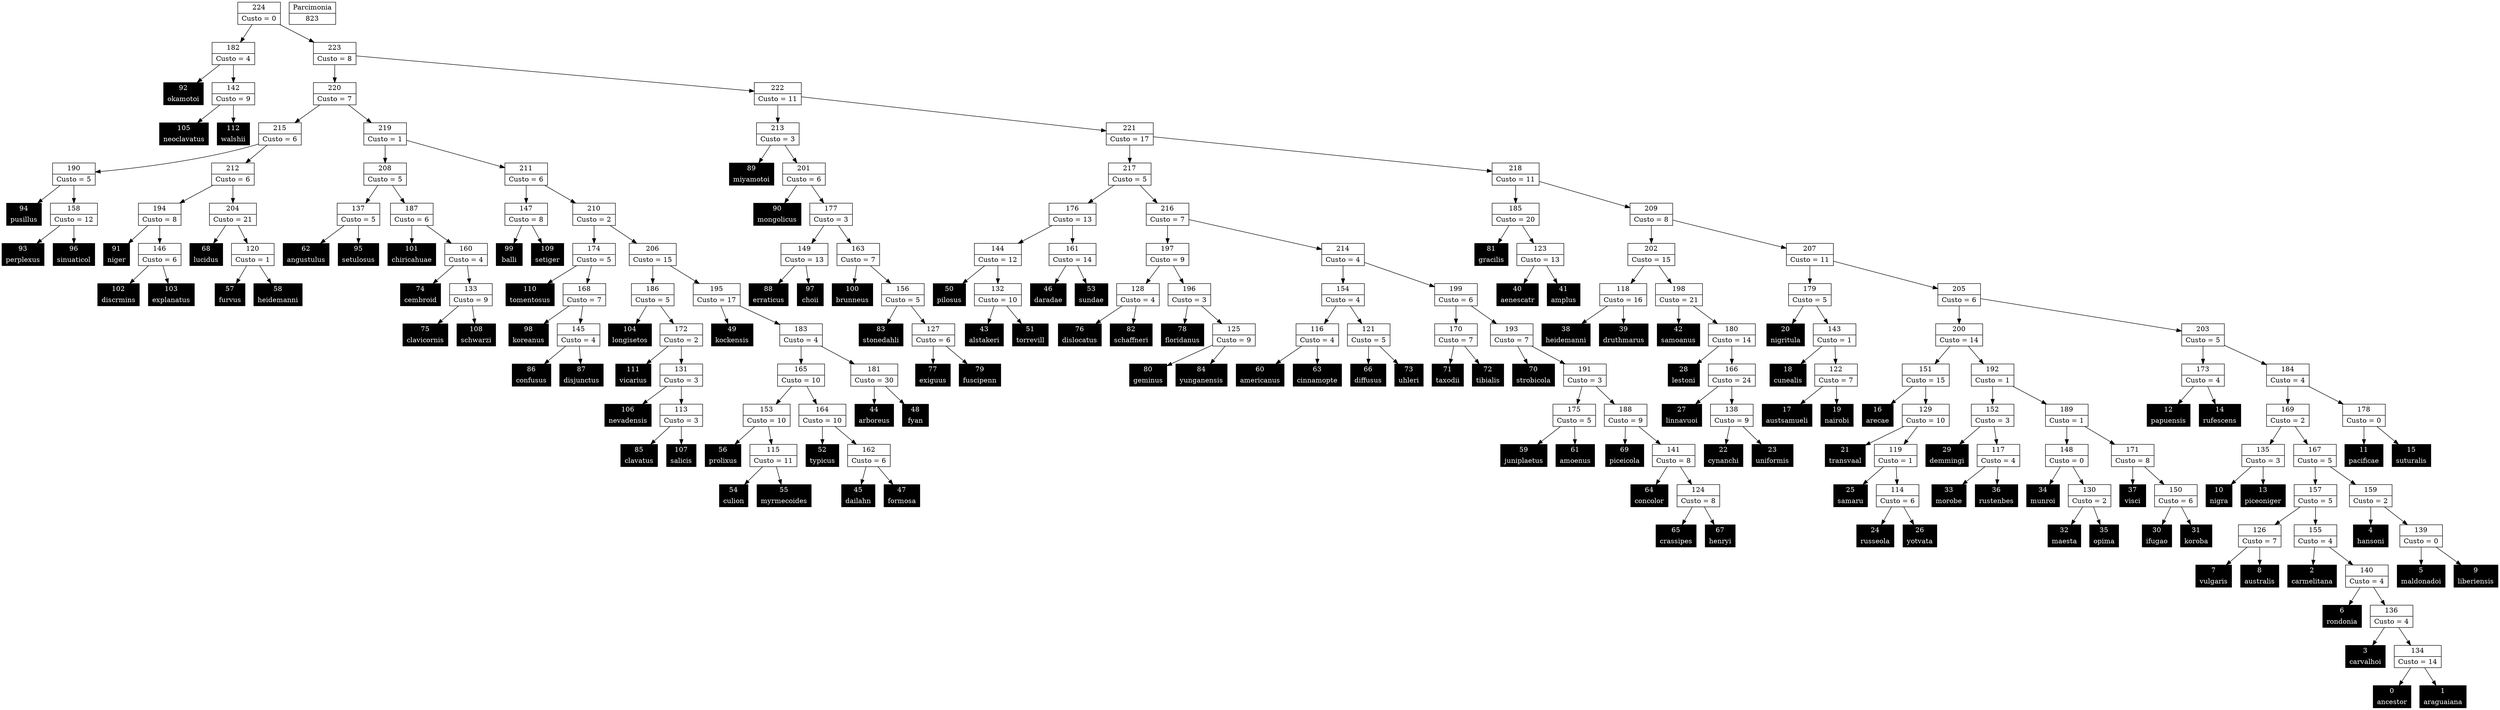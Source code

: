 Digraph G {
0 [shape="record", label="{0 | ancestor}",style=filled, color=black, fontcolor=white,fontsize=14, height=0.5]
1 [shape="record", label="{1 | araguaiana}",style=filled, color=black, fontcolor=white,fontsize=14, height=0.5]
2 [shape="record", label="{2 | carmelitana}",style=filled, color=black, fontcolor=white,fontsize=14, height=0.5]
3 [shape="record", label="{3 | carvalhoi}",style=filled, color=black, fontcolor=white,fontsize=14, height=0.5]
4 [shape="record", label="{4 | hansoni}",style=filled, color=black, fontcolor=white,fontsize=14, height=0.5]
5 [shape="record", label="{5 | maldonadoi}",style=filled, color=black, fontcolor=white,fontsize=14, height=0.5]
6 [shape="record", label="{6 | rondonia}",style=filled, color=black, fontcolor=white,fontsize=14, height=0.5]
7 [shape="record", label="{7 | vulgaris}",style=filled, color=black, fontcolor=white,fontsize=14, height=0.5]
8 [shape="record", label="{8 | australis}",style=filled, color=black, fontcolor=white,fontsize=14, height=0.5]
9 [shape="record", label="{9 | liberiensis}",style=filled, color=black, fontcolor=white,fontsize=14, height=0.5]
10 [shape="record", label="{10 | nigra}",style=filled, color=black, fontcolor=white,fontsize=14, height=0.5]
11 [shape="record", label="{11 | pacificae}",style=filled, color=black, fontcolor=white,fontsize=14, height=0.5]
12 [shape="record", label="{12 | papuensis}",style=filled, color=black, fontcolor=white,fontsize=14, height=0.5]
13 [shape="record", label="{13 | piceoniger}",style=filled, color=black, fontcolor=white,fontsize=14, height=0.5]
14 [shape="record", label="{14 | rufescens}",style=filled, color=black, fontcolor=white,fontsize=14, height=0.5]
15 [shape="record", label="{15 | suturalis}",style=filled, color=black, fontcolor=white,fontsize=14, height=0.5]
16 [shape="record", label="{16 | arecae}",style=filled, color=black, fontcolor=white,fontsize=14, height=0.5]
17 [shape="record", label="{17 | austsamueli}",style=filled, color=black, fontcolor=white,fontsize=14, height=0.5]
18 [shape="record", label="{18 | cunealis}",style=filled, color=black, fontcolor=white,fontsize=14, height=0.5]
19 [shape="record", label="{19 | nairobi}",style=filled, color=black, fontcolor=white,fontsize=14, height=0.5]
20 [shape="record", label="{20 | nigritula}",style=filled, color=black, fontcolor=white,fontsize=14, height=0.5]
21 [shape="record", label="{21 | transvaal}",style=filled, color=black, fontcolor=white,fontsize=14, height=0.5]
22 [shape="record", label="{22 | cynanchi}",style=filled, color=black, fontcolor=white,fontsize=14, height=0.5]
23 [shape="record", label="{23 | uniformis}",style=filled, color=black, fontcolor=white,fontsize=14, height=0.5]
24 [shape="record", label="{24 | russeola}",style=filled, color=black, fontcolor=white,fontsize=14, height=0.5]
25 [shape="record", label="{25 | samaru}",style=filled, color=black, fontcolor=white,fontsize=14, height=0.5]
26 [shape="record", label="{26 | yotvata}",style=filled, color=black, fontcolor=white,fontsize=14, height=0.5]
27 [shape="record", label="{27 | linnavuoi}",style=filled, color=black, fontcolor=white,fontsize=14, height=0.5]
28 [shape="record", label="{28 | lestoni}",style=filled, color=black, fontcolor=white,fontsize=14, height=0.5]
29 [shape="record", label="{29 | demmingi}",style=filled, color=black, fontcolor=white,fontsize=14, height=0.5]
30 [shape="record", label="{30 | ifugao}",style=filled, color=black, fontcolor=white,fontsize=14, height=0.5]
31 [shape="record", label="{31 | koroba}",style=filled, color=black, fontcolor=white,fontsize=14, height=0.5]
32 [shape="record", label="{32 | maesta}",style=filled, color=black, fontcolor=white,fontsize=14, height=0.5]
33 [shape="record", label="{33 | morobe}",style=filled, color=black, fontcolor=white,fontsize=14, height=0.5]
34 [shape="record", label="{34 | munroi}",style=filled, color=black, fontcolor=white,fontsize=14, height=0.5]
35 [shape="record", label="{35 | opima}",style=filled, color=black, fontcolor=white,fontsize=14, height=0.5]
36 [shape="record", label="{36 | rustenbes}",style=filled, color=black, fontcolor=white,fontsize=14, height=0.5]
37 [shape="record", label="{37 | visci}",style=filled, color=black, fontcolor=white,fontsize=14, height=0.5]
38 [shape="record", label="{38 | heidemanni}",style=filled, color=black, fontcolor=white,fontsize=14, height=0.5]
39 [shape="record", label="{39 | druthmarus}",style=filled, color=black, fontcolor=white,fontsize=14, height=0.5]
40 [shape="record", label="{40 | aenescatr}",style=filled, color=black, fontcolor=white,fontsize=14, height=0.5]
41 [shape="record", label="{41 | amplus}",style=filled, color=black, fontcolor=white,fontsize=14, height=0.5]
42 [shape="record", label="{42 | samoanus}",style=filled, color=black, fontcolor=white,fontsize=14, height=0.5]
43 [shape="record", label="{43 | alstakeri}",style=filled, color=black, fontcolor=white,fontsize=14, height=0.5]
44 [shape="record", label="{44 | arboreus}",style=filled, color=black, fontcolor=white,fontsize=14, height=0.5]
45 [shape="record", label="{45 | dailahn}",style=filled, color=black, fontcolor=white,fontsize=14, height=0.5]
46 [shape="record", label="{46 | daradae}",style=filled, color=black, fontcolor=white,fontsize=14, height=0.5]
47 [shape="record", label="{47 | formosa}",style=filled, color=black, fontcolor=white,fontsize=14, height=0.5]
48 [shape="record", label="{48 | fyan}",style=filled, color=black, fontcolor=white,fontsize=14, height=0.5]
49 [shape="record", label="{49 | kockensis}",style=filled, color=black, fontcolor=white,fontsize=14, height=0.5]
50 [shape="record", label="{50 | pilosus}",style=filled, color=black, fontcolor=white,fontsize=14, height=0.5]
51 [shape="record", label="{51 | torrevill}",style=filled, color=black, fontcolor=white,fontsize=14, height=0.5]
52 [shape="record", label="{52 | typicus}",style=filled, color=black, fontcolor=white,fontsize=14, height=0.5]
53 [shape="record", label="{53 | sundae}",style=filled, color=black, fontcolor=white,fontsize=14, height=0.5]
54 [shape="record", label="{54 | culion}",style=filled, color=black, fontcolor=white,fontsize=14, height=0.5]
55 [shape="record", label="{55 | myrmecoides}",style=filled, color=black, fontcolor=white,fontsize=14, height=0.5]
56 [shape="record", label="{56 | prolixus}",style=filled, color=black, fontcolor=white,fontsize=14, height=0.5]
57 [shape="record", label="{57 | furvus}",style=filled, color=black, fontcolor=white,fontsize=14, height=0.5]
58 [shape="record", label="{58 | heidemanni}",style=filled, color=black, fontcolor=white,fontsize=14, height=0.5]
59 [shape="record", label="{59 | juniplaetus}",style=filled, color=black, fontcolor=white,fontsize=14, height=0.5]
60 [shape="record", label="{60 | americanus}",style=filled, color=black, fontcolor=white,fontsize=14, height=0.5]
61 [shape="record", label="{61 | amoenus}",style=filled, color=black, fontcolor=white,fontsize=14, height=0.5]
62 [shape="record", label="{62 | angustulus}",style=filled, color=black, fontcolor=white,fontsize=14, height=0.5]
63 [shape="record", label="{63 | cinnamopte}",style=filled, color=black, fontcolor=white,fontsize=14, height=0.5]
64 [shape="record", label="{64 | concolor}",style=filled, color=black, fontcolor=white,fontsize=14, height=0.5]
65 [shape="record", label="{65 | crassipes}",style=filled, color=black, fontcolor=white,fontsize=14, height=0.5]
66 [shape="record", label="{66 | diffusus}",style=filled, color=black, fontcolor=white,fontsize=14, height=0.5]
67 [shape="record", label="{67 | henryi}",style=filled, color=black, fontcolor=white,fontsize=14, height=0.5]
68 [shape="record", label="{68 | lucidus}",style=filled, color=black, fontcolor=white,fontsize=14, height=0.5]
69 [shape="record", label="{69 | piceicola}",style=filled, color=black, fontcolor=white,fontsize=14, height=0.5]
70 [shape="record", label="{70 | strobicola}",style=filled, color=black, fontcolor=white,fontsize=14, height=0.5]
71 [shape="record", label="{71 | taxodii}",style=filled, color=black, fontcolor=white,fontsize=14, height=0.5]
72 [shape="record", label="{72 | tibialis}",style=filled, color=black, fontcolor=white,fontsize=14, height=0.5]
73 [shape="record", label="{73 | uhleri}",style=filled, color=black, fontcolor=white,fontsize=14, height=0.5]
74 [shape="record", label="{74 | cembroid}",style=filled, color=black, fontcolor=white,fontsize=14, height=0.5]
75 [shape="record", label="{75 | clavicornis}",style=filled, color=black, fontcolor=white,fontsize=14, height=0.5]
76 [shape="record", label="{76 | dislocatus}",style=filled, color=black, fontcolor=white,fontsize=14, height=0.5]
77 [shape="record", label="{77 | exiguus}",style=filled, color=black, fontcolor=white,fontsize=14, height=0.5]
78 [shape="record", label="{78 | floridanus}",style=filled, color=black, fontcolor=white,fontsize=14, height=0.5]
79 [shape="record", label="{79 | fuscipenn}",style=filled, color=black, fontcolor=white,fontsize=14, height=0.5]
80 [shape="record", label="{80 | geminus}",style=filled, color=black, fontcolor=white,fontsize=14, height=0.5]
81 [shape="record", label="{81 | gracilis}",style=filled, color=black, fontcolor=white,fontsize=14, height=0.5]
82 [shape="record", label="{82 | schaffneri}",style=filled, color=black, fontcolor=white,fontsize=14, height=0.5]
83 [shape="record", label="{83 | stonedahli}",style=filled, color=black, fontcolor=white,fontsize=14, height=0.5]
84 [shape="record", label="{84 | yunganensis}",style=filled, color=black, fontcolor=white,fontsize=14, height=0.5]
85 [shape="record", label="{85 | clavatus}",style=filled, color=black, fontcolor=white,fontsize=14, height=0.5]
86 [shape="record", label="{86 | confusus}",style=filled, color=black, fontcolor=white,fontsize=14, height=0.5]
87 [shape="record", label="{87 | disjunctus}",style=filled, color=black, fontcolor=white,fontsize=14, height=0.5]
88 [shape="record", label="{88 | erraticus}",style=filled, color=black, fontcolor=white,fontsize=14, height=0.5]
89 [shape="record", label="{89 | miyamotoi}",style=filled, color=black, fontcolor=white,fontsize=14, height=0.5]
90 [shape="record", label="{90 | mongolicus}",style=filled, color=black, fontcolor=white,fontsize=14, height=0.5]
91 [shape="record", label="{91 | niger}",style=filled, color=black, fontcolor=white,fontsize=14, height=0.5]
92 [shape="record", label="{92 | okamotoi}",style=filled, color=black, fontcolor=white,fontsize=14, height=0.5]
93 [shape="record", label="{93 | perplexus}",style=filled, color=black, fontcolor=white,fontsize=14, height=0.5]
94 [shape="record", label="{94 | pusillus}",style=filled, color=black, fontcolor=white,fontsize=14, height=0.5]
95 [shape="record", label="{95 | setulosus}",style=filled, color=black, fontcolor=white,fontsize=14, height=0.5]
96 [shape="record", label="{96 | sinuaticol}",style=filled, color=black, fontcolor=white,fontsize=14, height=0.5]
97 [shape="record", label="{97 | choii}",style=filled, color=black, fontcolor=white,fontsize=14, height=0.5]
98 [shape="record", label="{98 | koreanus}",style=filled, color=black, fontcolor=white,fontsize=14, height=0.5]
99 [shape="record", label="{99 | balli}",style=filled, color=black, fontcolor=white,fontsize=14, height=0.5]
100 [shape="record", label="{100 | brunneus}",style=filled, color=black, fontcolor=white,fontsize=14, height=0.5]
101 [shape="record", label="{101 | chiricahuae}",style=filled, color=black, fontcolor=white,fontsize=14, height=0.5]
102 [shape="record", label="{102 | discrmins}",style=filled, color=black, fontcolor=white,fontsize=14, height=0.5]
103 [shape="record", label="{103 | explanatus}",style=filled, color=black, fontcolor=white,fontsize=14, height=0.5]
104 [shape="record", label="{104 | longisetos}",style=filled, color=black, fontcolor=white,fontsize=14, height=0.5]
105 [shape="record", label="{105 | neoclavatus}",style=filled, color=black, fontcolor=white,fontsize=14, height=0.5]
106 [shape="record", label="{106 | nevadensis}",style=filled, color=black, fontcolor=white,fontsize=14, height=0.5]
107 [shape="record", label="{107 | salicis}",style=filled, color=black, fontcolor=white,fontsize=14, height=0.5]
108 [shape="record", label="{108 | schwarzi}",style=filled, color=black, fontcolor=white,fontsize=14, height=0.5]
109 [shape="record", label="{109 | setiger}",style=filled, color=black, fontcolor=white,fontsize=14, height=0.5]
110 [shape="record", label="{110 | tomentosus}",style=filled, color=black, fontcolor=white,fontsize=14, height=0.5]
111 [shape="record", label="{111 | vicarius}",style=filled, color=black, fontcolor=white,fontsize=14, height=0.5]
112 [shape="record", label="{112 | walshii}",style=filled, color=black, fontcolor=white,fontsize=14, height=0.5]
113 [shape="record", label="{113|Custo = 3}"]
114 [shape="record", label="{114|Custo = 6}"]
115 [shape="record", label="{115|Custo = 11}"]
116 [shape="record", label="{116|Custo = 4}"]
117 [shape="record", label="{117|Custo = 4}"]
118 [shape="record", label="{118|Custo = 16}"]
119 [shape="record", label="{119|Custo = 1}"]
120 [shape="record", label="{120|Custo = 1}"]
121 [shape="record", label="{121|Custo = 5}"]
122 [shape="record", label="{122|Custo = 7}"]
123 [shape="record", label="{123|Custo = 13}"]
124 [shape="record", label="{124|Custo = 8}"]
125 [shape="record", label="{125|Custo = 9}"]
126 [shape="record", label="{126|Custo = 7}"]
127 [shape="record", label="{127|Custo = 6}"]
128 [shape="record", label="{128|Custo = 4}"]
129 [shape="record", label="{129|Custo = 10}"]
130 [shape="record", label="{130|Custo = 2}"]
131 [shape="record", label="{131|Custo = 3}"]
132 [shape="record", label="{132|Custo = 10}"]
133 [shape="record", label="{133|Custo = 9}"]
134 [shape="record", label="{134|Custo = 14}"]
135 [shape="record", label="{135|Custo = 3}"]
136 [shape="record", label="{136|Custo = 4}"]
137 [shape="record", label="{137|Custo = 5}"]
138 [shape="record", label="{138|Custo = 9}"]
139 [shape="record", label="{139|Custo = 0}"]
140 [shape="record", label="{140|Custo = 4}"]
141 [shape="record", label="{141|Custo = 8}"]
142 [shape="record", label="{142|Custo = 9}"]
143 [shape="record", label="{143|Custo = 1}"]
144 [shape="record", label="{144|Custo = 12}"]
145 [shape="record", label="{145|Custo = 4}"]
146 [shape="record", label="{146|Custo = 6}"]
147 [shape="record", label="{147|Custo = 8}"]
148 [shape="record", label="{148|Custo = 0}"]
149 [shape="record", label="{149|Custo = 13}"]
150 [shape="record", label="{150|Custo = 6}"]
151 [shape="record", label="{151|Custo = 15}"]
152 [shape="record", label="{152|Custo = 3}"]
153 [shape="record", label="{153|Custo = 10}"]
154 [shape="record", label="{154|Custo = 4}"]
155 [shape="record", label="{155|Custo = 4}"]
156 [shape="record", label="{156|Custo = 5}"]
157 [shape="record", label="{157|Custo = 5}"]
158 [shape="record", label="{158|Custo = 12}"]
159 [shape="record", label="{159|Custo = 2}"]
160 [shape="record", label="{160|Custo = 4}"]
161 [shape="record", label="{161|Custo = 14}"]
162 [shape="record", label="{162|Custo = 6}"]
163 [shape="record", label="{163|Custo = 7}"]
164 [shape="record", label="{164|Custo = 10}"]
165 [shape="record", label="{165|Custo = 10}"]
166 [shape="record", label="{166|Custo = 24}"]
167 [shape="record", label="{167|Custo = 5}"]
168 [shape="record", label="{168|Custo = 7}"]
169 [shape="record", label="{169|Custo = 2}"]
170 [shape="record", label="{170|Custo = 7}"]
171 [shape="record", label="{171|Custo = 8}"]
172 [shape="record", label="{172|Custo = 2}"]
173 [shape="record", label="{173|Custo = 4}"]
174 [shape="record", label="{174|Custo = 5}"]
175 [shape="record", label="{175|Custo = 5}"]
176 [shape="record", label="{176|Custo = 13}"]
177 [shape="record", label="{177|Custo = 3}"]
178 [shape="record", label="{178|Custo = 0}"]
179 [shape="record", label="{179|Custo = 5}"]
180 [shape="record", label="{180|Custo = 14}"]
181 [shape="record", label="{181|Custo = 30}"]
182 [shape="record", label="{182|Custo = 4}"]
183 [shape="record", label="{183|Custo = 4}"]
184 [shape="record", label="{184|Custo = 4}"]
185 [shape="record", label="{185|Custo = 20}"]
186 [shape="record", label="{186|Custo = 5}"]
187 [shape="record", label="{187|Custo = 6}"]
188 [shape="record", label="{188|Custo = 9}"]
189 [shape="record", label="{189|Custo = 1}"]
190 [shape="record", label="{190|Custo = 5}"]
191 [shape="record", label="{191|Custo = 3}"]
192 [shape="record", label="{192|Custo = 1}"]
193 [shape="record", label="{193|Custo = 7}"]
194 [shape="record", label="{194|Custo = 8}"]
195 [shape="record", label="{195|Custo = 17}"]
196 [shape="record", label="{196|Custo = 3}"]
197 [shape="record", label="{197|Custo = 9}"]
198 [shape="record", label="{198|Custo = 21}"]
199 [shape="record", label="{199|Custo = 6}"]
200 [shape="record", label="{200|Custo = 14}"]
201 [shape="record", label="{201|Custo = 6}"]
202 [shape="record", label="{202|Custo = 15}"]
203 [shape="record", label="{203|Custo = 5}"]
204 [shape="record", label="{204|Custo = 21}"]
205 [shape="record", label="{205|Custo = 6}"]
206 [shape="record", label="{206|Custo = 15}"]
207 [shape="record", label="{207|Custo = 11}"]
208 [shape="record", label="{208|Custo = 5}"]
209 [shape="record", label="{209|Custo = 8}"]
210 [shape="record", label="{210|Custo = 2}"]
211 [shape="record", label="{211|Custo = 6}"]
212 [shape="record", label="{212|Custo = 6}"]
213 [shape="record", label="{213|Custo = 3}"]
214 [shape="record", label="{214|Custo = 4}"]
215 [shape="record", label="{215|Custo = 6}"]
216 [shape="record", label="{216|Custo = 7}"]
217 [shape="record", label="{217|Custo = 5}"]
218 [shape="record", label="{218|Custo = 11}"]
219 [shape="record", label="{219|Custo = 1}"]
220 [shape="record", label="{220|Custo = 7}"]
221 [shape="record", label="{221|Custo = 17}"]
222 [shape="record", label="{222|Custo = 11}"]
223 [shape="record", label="{223|Custo = 8}"]
224 [shape="record", label="{224|Custo = 0}"]

113->107
113->85
114->26
114->24
115->55
115->54
116->63
116->60
117->36
117->33
118->39
118->38
119->114
119->25
120->58
120->57
121->73
121->66
122->19
122->17
123->41
123->40
124->67
124->65
125->84
125->80
126->8
126->7
127->79
127->77
128->82
128->76
129->119
129->21
130->35
130->32
131->113
131->106
132->51
132->43
133->108
133->75
134->1
134->0
135->13
135->10
136->134
136->3
137->95
137->62
138->23
138->22
139->9
139->5
140->136
140->6
141->124
141->64
142->112
142->105
143->122
143->18
144->132
144->50
145->87
145->86
146->103
146->102
147->109
147->99
148->130
148->34
149->97
149->88
150->31
150->30
151->129
151->16
152->117
152->29
153->115
153->56
154->121
154->116
155->140
155->2
156->127
156->83
157->155
157->126
158->96
158->93
159->139
159->4
160->133
160->74
161->53
161->46
162->47
162->45
163->156
163->100
164->162
164->52
165->164
165->153
166->138
166->27
167->159
167->157
168->145
168->98
169->167
169->135
170->72
170->71
171->150
171->37
172->131
172->111
173->14
173->12
174->168
174->110
175->61
175->59
176->161
176->144
177->163
177->149
178->15
178->11
179->143
179->20
180->166
180->28
181->48
181->44
182->142
182->92
183->181
183->165
184->178
184->169
185->123
185->81
186->172
186->104
187->160
187->101
188->141
188->69
189->171
189->148
190->158
190->94
191->188
191->175
192->189
192->152
193->191
193->70
194->146
194->91
195->183
195->49
196->125
196->78
197->196
197->128
198->180
198->42
199->193
199->170
200->192
200->151
201->177
201->90
202->198
202->118
203->184
203->173
204->120
204->68
205->203
205->200
206->195
206->186
207->205
207->179
208->187
208->137
209->207
209->202
210->206
210->174
211->210
211->147
212->204
212->194
213->201
213->89
214->199
214->154
215->212
215->190
216->214
216->197
217->216
217->176
218->209
218->185
219->211
219->208
220->219
220->215
221->218
221->217
222->221
222->213
223->222
223->220
224->223
224->182

823 [shape="record", label="{Parcimonia|823}"]
}